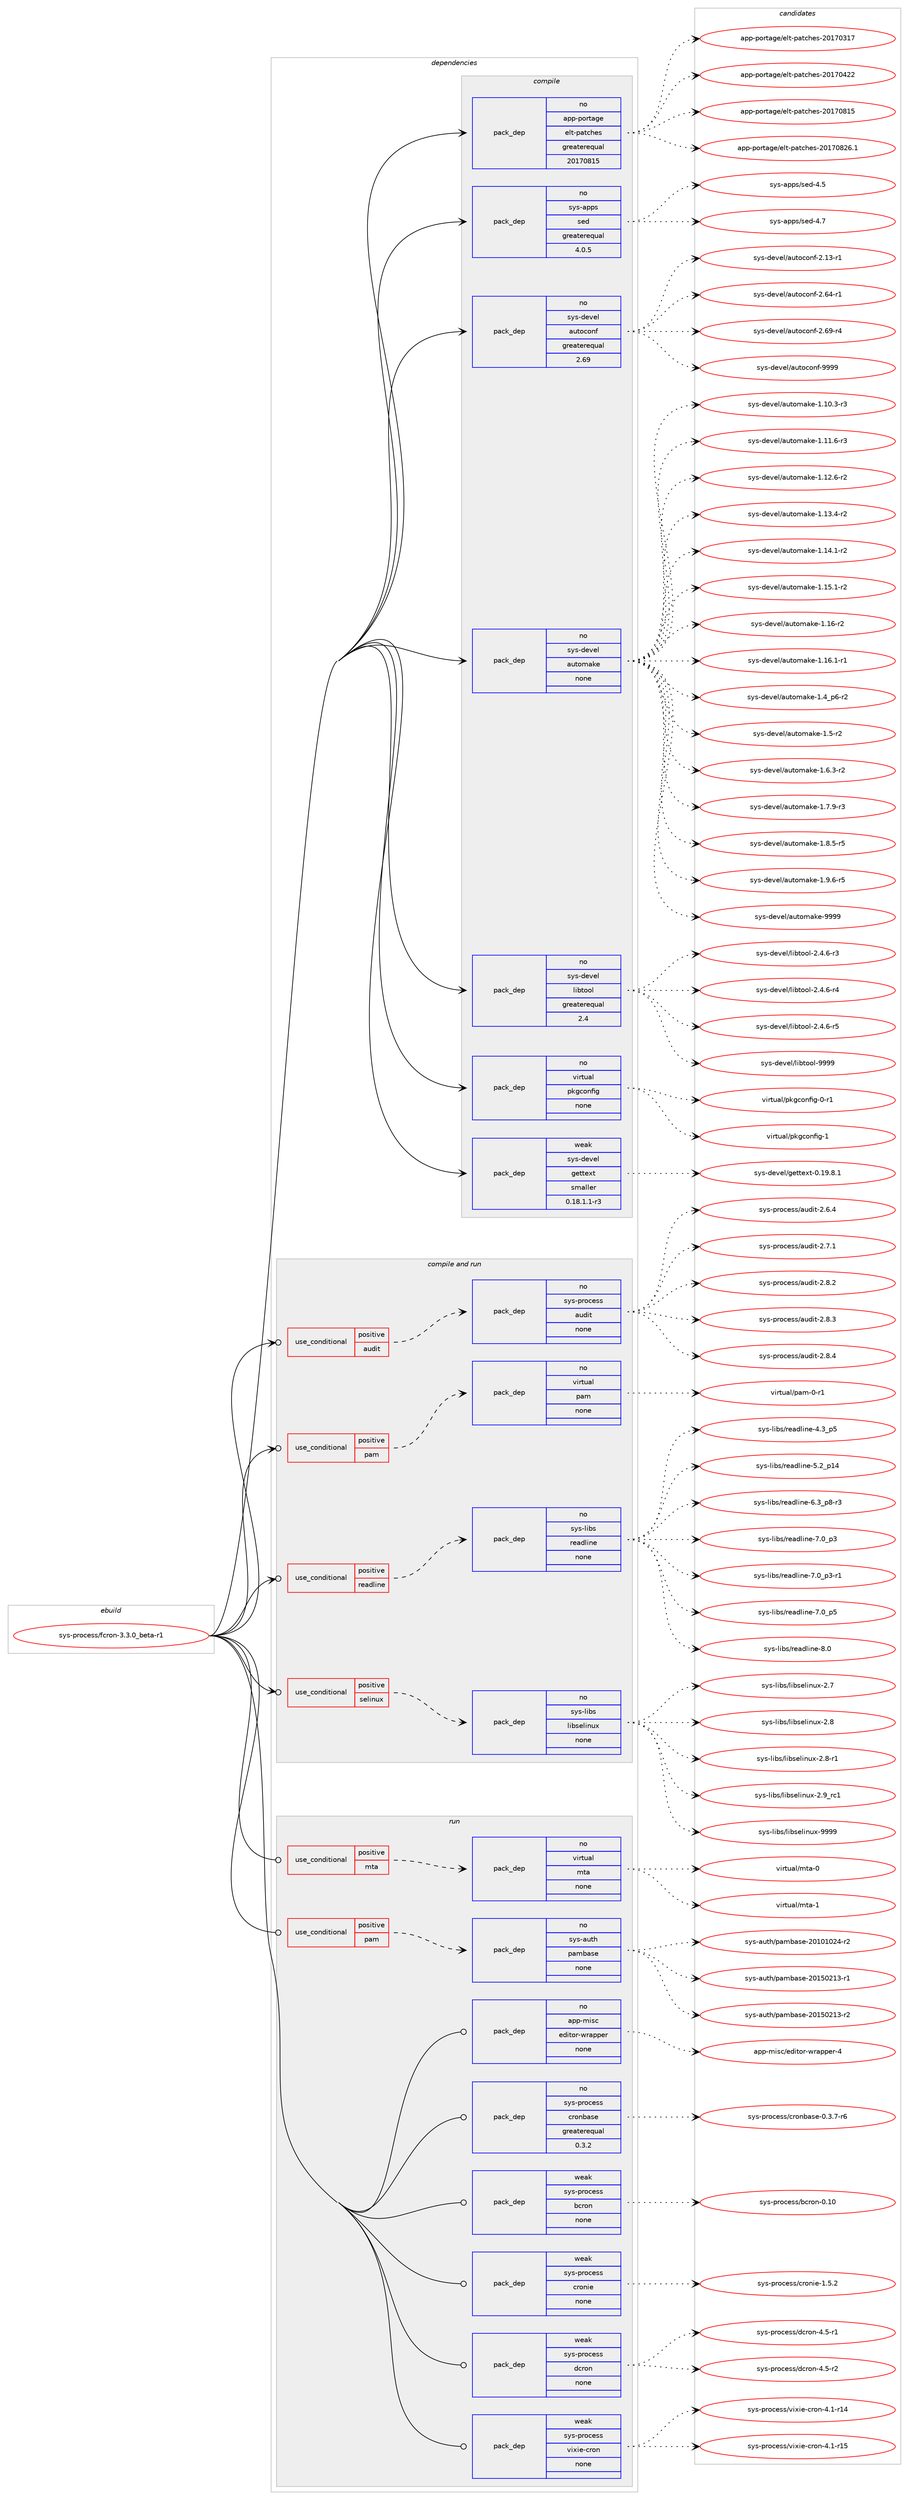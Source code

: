 digraph prolog {

# *************
# Graph options
# *************

newrank=true;
concentrate=true;
compound=true;
graph [rankdir=LR,fontname=Helvetica,fontsize=10,ranksep=1.5];#, ranksep=2.5, nodesep=0.2];
edge  [arrowhead=vee];
node  [fontname=Helvetica,fontsize=10];

# **********
# The ebuild
# **********

subgraph cluster_leftcol {
color=gray;
rank=same;
label=<<i>ebuild</i>>;
id [label="sys-process/fcron-3.3.0_beta-r1", color=red, width=4, href="../sys-process/fcron-3.3.0_beta-r1.svg"];
}

# ****************
# The dependencies
# ****************

subgraph cluster_midcol {
color=gray;
label=<<i>dependencies</i>>;
subgraph cluster_compile {
fillcolor="#eeeeee";
style=filled;
label=<<i>compile</i>>;
subgraph pack1249219 {
dependency1740470 [label=<<TABLE BORDER="0" CELLBORDER="1" CELLSPACING="0" CELLPADDING="4" WIDTH="220"><TR><TD ROWSPAN="6" CELLPADDING="30">pack_dep</TD></TR><TR><TD WIDTH="110">no</TD></TR><TR><TD>app-portage</TD></TR><TR><TD>elt-patches</TD></TR><TR><TD>greaterequal</TD></TR><TR><TD>20170815</TD></TR></TABLE>>, shape=none, color=blue];
}
id:e -> dependency1740470:w [weight=20,style="solid",arrowhead="vee"];
subgraph pack1249220 {
dependency1740471 [label=<<TABLE BORDER="0" CELLBORDER="1" CELLSPACING="0" CELLPADDING="4" WIDTH="220"><TR><TD ROWSPAN="6" CELLPADDING="30">pack_dep</TD></TR><TR><TD WIDTH="110">no</TD></TR><TR><TD>sys-apps</TD></TR><TR><TD>sed</TD></TR><TR><TD>greaterequal</TD></TR><TR><TD>4.0.5</TD></TR></TABLE>>, shape=none, color=blue];
}
id:e -> dependency1740471:w [weight=20,style="solid",arrowhead="vee"];
subgraph pack1249221 {
dependency1740472 [label=<<TABLE BORDER="0" CELLBORDER="1" CELLSPACING="0" CELLPADDING="4" WIDTH="220"><TR><TD ROWSPAN="6" CELLPADDING="30">pack_dep</TD></TR><TR><TD WIDTH="110">no</TD></TR><TR><TD>sys-devel</TD></TR><TR><TD>autoconf</TD></TR><TR><TD>greaterequal</TD></TR><TR><TD>2.69</TD></TR></TABLE>>, shape=none, color=blue];
}
id:e -> dependency1740472:w [weight=20,style="solid",arrowhead="vee"];
subgraph pack1249222 {
dependency1740473 [label=<<TABLE BORDER="0" CELLBORDER="1" CELLSPACING="0" CELLPADDING="4" WIDTH="220"><TR><TD ROWSPAN="6" CELLPADDING="30">pack_dep</TD></TR><TR><TD WIDTH="110">no</TD></TR><TR><TD>sys-devel</TD></TR><TR><TD>automake</TD></TR><TR><TD>none</TD></TR><TR><TD></TD></TR></TABLE>>, shape=none, color=blue];
}
id:e -> dependency1740473:w [weight=20,style="solid",arrowhead="vee"];
subgraph pack1249223 {
dependency1740474 [label=<<TABLE BORDER="0" CELLBORDER="1" CELLSPACING="0" CELLPADDING="4" WIDTH="220"><TR><TD ROWSPAN="6" CELLPADDING="30">pack_dep</TD></TR><TR><TD WIDTH="110">no</TD></TR><TR><TD>sys-devel</TD></TR><TR><TD>libtool</TD></TR><TR><TD>greaterequal</TD></TR><TR><TD>2.4</TD></TR></TABLE>>, shape=none, color=blue];
}
id:e -> dependency1740474:w [weight=20,style="solid",arrowhead="vee"];
subgraph pack1249224 {
dependency1740475 [label=<<TABLE BORDER="0" CELLBORDER="1" CELLSPACING="0" CELLPADDING="4" WIDTH="220"><TR><TD ROWSPAN="6" CELLPADDING="30">pack_dep</TD></TR><TR><TD WIDTH="110">no</TD></TR><TR><TD>virtual</TD></TR><TR><TD>pkgconfig</TD></TR><TR><TD>none</TD></TR><TR><TD></TD></TR></TABLE>>, shape=none, color=blue];
}
id:e -> dependency1740475:w [weight=20,style="solid",arrowhead="vee"];
subgraph pack1249225 {
dependency1740476 [label=<<TABLE BORDER="0" CELLBORDER="1" CELLSPACING="0" CELLPADDING="4" WIDTH="220"><TR><TD ROWSPAN="6" CELLPADDING="30">pack_dep</TD></TR><TR><TD WIDTH="110">weak</TD></TR><TR><TD>sys-devel</TD></TR><TR><TD>gettext</TD></TR><TR><TD>smaller</TD></TR><TR><TD>0.18.1.1-r3</TD></TR></TABLE>>, shape=none, color=blue];
}
id:e -> dependency1740476:w [weight=20,style="solid",arrowhead="vee"];
}
subgraph cluster_compileandrun {
fillcolor="#eeeeee";
style=filled;
label=<<i>compile and run</i>>;
subgraph cond462480 {
dependency1740477 [label=<<TABLE BORDER="0" CELLBORDER="1" CELLSPACING="0" CELLPADDING="4"><TR><TD ROWSPAN="3" CELLPADDING="10">use_conditional</TD></TR><TR><TD>positive</TD></TR><TR><TD>audit</TD></TR></TABLE>>, shape=none, color=red];
subgraph pack1249226 {
dependency1740478 [label=<<TABLE BORDER="0" CELLBORDER="1" CELLSPACING="0" CELLPADDING="4" WIDTH="220"><TR><TD ROWSPAN="6" CELLPADDING="30">pack_dep</TD></TR><TR><TD WIDTH="110">no</TD></TR><TR><TD>sys-process</TD></TR><TR><TD>audit</TD></TR><TR><TD>none</TD></TR><TR><TD></TD></TR></TABLE>>, shape=none, color=blue];
}
dependency1740477:e -> dependency1740478:w [weight=20,style="dashed",arrowhead="vee"];
}
id:e -> dependency1740477:w [weight=20,style="solid",arrowhead="odotvee"];
subgraph cond462481 {
dependency1740479 [label=<<TABLE BORDER="0" CELLBORDER="1" CELLSPACING="0" CELLPADDING="4"><TR><TD ROWSPAN="3" CELLPADDING="10">use_conditional</TD></TR><TR><TD>positive</TD></TR><TR><TD>pam</TD></TR></TABLE>>, shape=none, color=red];
subgraph pack1249227 {
dependency1740480 [label=<<TABLE BORDER="0" CELLBORDER="1" CELLSPACING="0" CELLPADDING="4" WIDTH="220"><TR><TD ROWSPAN="6" CELLPADDING="30">pack_dep</TD></TR><TR><TD WIDTH="110">no</TD></TR><TR><TD>virtual</TD></TR><TR><TD>pam</TD></TR><TR><TD>none</TD></TR><TR><TD></TD></TR></TABLE>>, shape=none, color=blue];
}
dependency1740479:e -> dependency1740480:w [weight=20,style="dashed",arrowhead="vee"];
}
id:e -> dependency1740479:w [weight=20,style="solid",arrowhead="odotvee"];
subgraph cond462482 {
dependency1740481 [label=<<TABLE BORDER="0" CELLBORDER="1" CELLSPACING="0" CELLPADDING="4"><TR><TD ROWSPAN="3" CELLPADDING="10">use_conditional</TD></TR><TR><TD>positive</TD></TR><TR><TD>readline</TD></TR></TABLE>>, shape=none, color=red];
subgraph pack1249228 {
dependency1740482 [label=<<TABLE BORDER="0" CELLBORDER="1" CELLSPACING="0" CELLPADDING="4" WIDTH="220"><TR><TD ROWSPAN="6" CELLPADDING="30">pack_dep</TD></TR><TR><TD WIDTH="110">no</TD></TR><TR><TD>sys-libs</TD></TR><TR><TD>readline</TD></TR><TR><TD>none</TD></TR><TR><TD></TD></TR></TABLE>>, shape=none, color=blue];
}
dependency1740481:e -> dependency1740482:w [weight=20,style="dashed",arrowhead="vee"];
}
id:e -> dependency1740481:w [weight=20,style="solid",arrowhead="odotvee"];
subgraph cond462483 {
dependency1740483 [label=<<TABLE BORDER="0" CELLBORDER="1" CELLSPACING="0" CELLPADDING="4"><TR><TD ROWSPAN="3" CELLPADDING="10">use_conditional</TD></TR><TR><TD>positive</TD></TR><TR><TD>selinux</TD></TR></TABLE>>, shape=none, color=red];
subgraph pack1249229 {
dependency1740484 [label=<<TABLE BORDER="0" CELLBORDER="1" CELLSPACING="0" CELLPADDING="4" WIDTH="220"><TR><TD ROWSPAN="6" CELLPADDING="30">pack_dep</TD></TR><TR><TD WIDTH="110">no</TD></TR><TR><TD>sys-libs</TD></TR><TR><TD>libselinux</TD></TR><TR><TD>none</TD></TR><TR><TD></TD></TR></TABLE>>, shape=none, color=blue];
}
dependency1740483:e -> dependency1740484:w [weight=20,style="dashed",arrowhead="vee"];
}
id:e -> dependency1740483:w [weight=20,style="solid",arrowhead="odotvee"];
}
subgraph cluster_run {
fillcolor="#eeeeee";
style=filled;
label=<<i>run</i>>;
subgraph cond462484 {
dependency1740485 [label=<<TABLE BORDER="0" CELLBORDER="1" CELLSPACING="0" CELLPADDING="4"><TR><TD ROWSPAN="3" CELLPADDING="10">use_conditional</TD></TR><TR><TD>positive</TD></TR><TR><TD>mta</TD></TR></TABLE>>, shape=none, color=red];
subgraph pack1249230 {
dependency1740486 [label=<<TABLE BORDER="0" CELLBORDER="1" CELLSPACING="0" CELLPADDING="4" WIDTH="220"><TR><TD ROWSPAN="6" CELLPADDING="30">pack_dep</TD></TR><TR><TD WIDTH="110">no</TD></TR><TR><TD>virtual</TD></TR><TR><TD>mta</TD></TR><TR><TD>none</TD></TR><TR><TD></TD></TR></TABLE>>, shape=none, color=blue];
}
dependency1740485:e -> dependency1740486:w [weight=20,style="dashed",arrowhead="vee"];
}
id:e -> dependency1740485:w [weight=20,style="solid",arrowhead="odot"];
subgraph cond462485 {
dependency1740487 [label=<<TABLE BORDER="0" CELLBORDER="1" CELLSPACING="0" CELLPADDING="4"><TR><TD ROWSPAN="3" CELLPADDING="10">use_conditional</TD></TR><TR><TD>positive</TD></TR><TR><TD>pam</TD></TR></TABLE>>, shape=none, color=red];
subgraph pack1249231 {
dependency1740488 [label=<<TABLE BORDER="0" CELLBORDER="1" CELLSPACING="0" CELLPADDING="4" WIDTH="220"><TR><TD ROWSPAN="6" CELLPADDING="30">pack_dep</TD></TR><TR><TD WIDTH="110">no</TD></TR><TR><TD>sys-auth</TD></TR><TR><TD>pambase</TD></TR><TR><TD>none</TD></TR><TR><TD></TD></TR></TABLE>>, shape=none, color=blue];
}
dependency1740487:e -> dependency1740488:w [weight=20,style="dashed",arrowhead="vee"];
}
id:e -> dependency1740487:w [weight=20,style="solid",arrowhead="odot"];
subgraph pack1249232 {
dependency1740489 [label=<<TABLE BORDER="0" CELLBORDER="1" CELLSPACING="0" CELLPADDING="4" WIDTH="220"><TR><TD ROWSPAN="6" CELLPADDING="30">pack_dep</TD></TR><TR><TD WIDTH="110">no</TD></TR><TR><TD>app-misc</TD></TR><TR><TD>editor-wrapper</TD></TR><TR><TD>none</TD></TR><TR><TD></TD></TR></TABLE>>, shape=none, color=blue];
}
id:e -> dependency1740489:w [weight=20,style="solid",arrowhead="odot"];
subgraph pack1249233 {
dependency1740490 [label=<<TABLE BORDER="0" CELLBORDER="1" CELLSPACING="0" CELLPADDING="4" WIDTH="220"><TR><TD ROWSPAN="6" CELLPADDING="30">pack_dep</TD></TR><TR><TD WIDTH="110">no</TD></TR><TR><TD>sys-process</TD></TR><TR><TD>cronbase</TD></TR><TR><TD>greaterequal</TD></TR><TR><TD>0.3.2</TD></TR></TABLE>>, shape=none, color=blue];
}
id:e -> dependency1740490:w [weight=20,style="solid",arrowhead="odot"];
subgraph pack1249234 {
dependency1740491 [label=<<TABLE BORDER="0" CELLBORDER="1" CELLSPACING="0" CELLPADDING="4" WIDTH="220"><TR><TD ROWSPAN="6" CELLPADDING="30">pack_dep</TD></TR><TR><TD WIDTH="110">weak</TD></TR><TR><TD>sys-process</TD></TR><TR><TD>bcron</TD></TR><TR><TD>none</TD></TR><TR><TD></TD></TR></TABLE>>, shape=none, color=blue];
}
id:e -> dependency1740491:w [weight=20,style="solid",arrowhead="odot"];
subgraph pack1249235 {
dependency1740492 [label=<<TABLE BORDER="0" CELLBORDER="1" CELLSPACING="0" CELLPADDING="4" WIDTH="220"><TR><TD ROWSPAN="6" CELLPADDING="30">pack_dep</TD></TR><TR><TD WIDTH="110">weak</TD></TR><TR><TD>sys-process</TD></TR><TR><TD>cronie</TD></TR><TR><TD>none</TD></TR><TR><TD></TD></TR></TABLE>>, shape=none, color=blue];
}
id:e -> dependency1740492:w [weight=20,style="solid",arrowhead="odot"];
subgraph pack1249236 {
dependency1740493 [label=<<TABLE BORDER="0" CELLBORDER="1" CELLSPACING="0" CELLPADDING="4" WIDTH="220"><TR><TD ROWSPAN="6" CELLPADDING="30">pack_dep</TD></TR><TR><TD WIDTH="110">weak</TD></TR><TR><TD>sys-process</TD></TR><TR><TD>dcron</TD></TR><TR><TD>none</TD></TR><TR><TD></TD></TR></TABLE>>, shape=none, color=blue];
}
id:e -> dependency1740493:w [weight=20,style="solid",arrowhead="odot"];
subgraph pack1249237 {
dependency1740494 [label=<<TABLE BORDER="0" CELLBORDER="1" CELLSPACING="0" CELLPADDING="4" WIDTH="220"><TR><TD ROWSPAN="6" CELLPADDING="30">pack_dep</TD></TR><TR><TD WIDTH="110">weak</TD></TR><TR><TD>sys-process</TD></TR><TR><TD>vixie-cron</TD></TR><TR><TD>none</TD></TR><TR><TD></TD></TR></TABLE>>, shape=none, color=blue];
}
id:e -> dependency1740494:w [weight=20,style="solid",arrowhead="odot"];
}
}

# **************
# The candidates
# **************

subgraph cluster_choices {
rank=same;
color=gray;
label=<<i>candidates</i>>;

subgraph choice1249219 {
color=black;
nodesep=1;
choice97112112451121111141169710310147101108116451129711699104101115455048495548514955 [label="app-portage/elt-patches-20170317", color=red, width=4,href="../app-portage/elt-patches-20170317.svg"];
choice97112112451121111141169710310147101108116451129711699104101115455048495548525050 [label="app-portage/elt-patches-20170422", color=red, width=4,href="../app-portage/elt-patches-20170422.svg"];
choice97112112451121111141169710310147101108116451129711699104101115455048495548564953 [label="app-portage/elt-patches-20170815", color=red, width=4,href="../app-portage/elt-patches-20170815.svg"];
choice971121124511211111411697103101471011081164511297116991041011154550484955485650544649 [label="app-portage/elt-patches-20170826.1", color=red, width=4,href="../app-portage/elt-patches-20170826.1.svg"];
dependency1740470:e -> choice97112112451121111141169710310147101108116451129711699104101115455048495548514955:w [style=dotted,weight="100"];
dependency1740470:e -> choice97112112451121111141169710310147101108116451129711699104101115455048495548525050:w [style=dotted,weight="100"];
dependency1740470:e -> choice97112112451121111141169710310147101108116451129711699104101115455048495548564953:w [style=dotted,weight="100"];
dependency1740470:e -> choice971121124511211111411697103101471011081164511297116991041011154550484955485650544649:w [style=dotted,weight="100"];
}
subgraph choice1249220 {
color=black;
nodesep=1;
choice11512111545971121121154711510110045524653 [label="sys-apps/sed-4.5", color=red, width=4,href="../sys-apps/sed-4.5.svg"];
choice11512111545971121121154711510110045524655 [label="sys-apps/sed-4.7", color=red, width=4,href="../sys-apps/sed-4.7.svg"];
dependency1740471:e -> choice11512111545971121121154711510110045524653:w [style=dotted,weight="100"];
dependency1740471:e -> choice11512111545971121121154711510110045524655:w [style=dotted,weight="100"];
}
subgraph choice1249221 {
color=black;
nodesep=1;
choice1151211154510010111810110847971171161119911111010245504649514511449 [label="sys-devel/autoconf-2.13-r1", color=red, width=4,href="../sys-devel/autoconf-2.13-r1.svg"];
choice1151211154510010111810110847971171161119911111010245504654524511449 [label="sys-devel/autoconf-2.64-r1", color=red, width=4,href="../sys-devel/autoconf-2.64-r1.svg"];
choice1151211154510010111810110847971171161119911111010245504654574511452 [label="sys-devel/autoconf-2.69-r4", color=red, width=4,href="../sys-devel/autoconf-2.69-r4.svg"];
choice115121115451001011181011084797117116111991111101024557575757 [label="sys-devel/autoconf-9999", color=red, width=4,href="../sys-devel/autoconf-9999.svg"];
dependency1740472:e -> choice1151211154510010111810110847971171161119911111010245504649514511449:w [style=dotted,weight="100"];
dependency1740472:e -> choice1151211154510010111810110847971171161119911111010245504654524511449:w [style=dotted,weight="100"];
dependency1740472:e -> choice1151211154510010111810110847971171161119911111010245504654574511452:w [style=dotted,weight="100"];
dependency1740472:e -> choice115121115451001011181011084797117116111991111101024557575757:w [style=dotted,weight="100"];
}
subgraph choice1249222 {
color=black;
nodesep=1;
choice11512111545100101118101108479711711611110997107101454946494846514511451 [label="sys-devel/automake-1.10.3-r3", color=red, width=4,href="../sys-devel/automake-1.10.3-r3.svg"];
choice11512111545100101118101108479711711611110997107101454946494946544511451 [label="sys-devel/automake-1.11.6-r3", color=red, width=4,href="../sys-devel/automake-1.11.6-r3.svg"];
choice11512111545100101118101108479711711611110997107101454946495046544511450 [label="sys-devel/automake-1.12.6-r2", color=red, width=4,href="../sys-devel/automake-1.12.6-r2.svg"];
choice11512111545100101118101108479711711611110997107101454946495146524511450 [label="sys-devel/automake-1.13.4-r2", color=red, width=4,href="../sys-devel/automake-1.13.4-r2.svg"];
choice11512111545100101118101108479711711611110997107101454946495246494511450 [label="sys-devel/automake-1.14.1-r2", color=red, width=4,href="../sys-devel/automake-1.14.1-r2.svg"];
choice11512111545100101118101108479711711611110997107101454946495346494511450 [label="sys-devel/automake-1.15.1-r2", color=red, width=4,href="../sys-devel/automake-1.15.1-r2.svg"];
choice1151211154510010111810110847971171161111099710710145494649544511450 [label="sys-devel/automake-1.16-r2", color=red, width=4,href="../sys-devel/automake-1.16-r2.svg"];
choice11512111545100101118101108479711711611110997107101454946495446494511449 [label="sys-devel/automake-1.16.1-r1", color=red, width=4,href="../sys-devel/automake-1.16.1-r1.svg"];
choice115121115451001011181011084797117116111109971071014549465295112544511450 [label="sys-devel/automake-1.4_p6-r2", color=red, width=4,href="../sys-devel/automake-1.4_p6-r2.svg"];
choice11512111545100101118101108479711711611110997107101454946534511450 [label="sys-devel/automake-1.5-r2", color=red, width=4,href="../sys-devel/automake-1.5-r2.svg"];
choice115121115451001011181011084797117116111109971071014549465446514511450 [label="sys-devel/automake-1.6.3-r2", color=red, width=4,href="../sys-devel/automake-1.6.3-r2.svg"];
choice115121115451001011181011084797117116111109971071014549465546574511451 [label="sys-devel/automake-1.7.9-r3", color=red, width=4,href="../sys-devel/automake-1.7.9-r3.svg"];
choice115121115451001011181011084797117116111109971071014549465646534511453 [label="sys-devel/automake-1.8.5-r5", color=red, width=4,href="../sys-devel/automake-1.8.5-r5.svg"];
choice115121115451001011181011084797117116111109971071014549465746544511453 [label="sys-devel/automake-1.9.6-r5", color=red, width=4,href="../sys-devel/automake-1.9.6-r5.svg"];
choice115121115451001011181011084797117116111109971071014557575757 [label="sys-devel/automake-9999", color=red, width=4,href="../sys-devel/automake-9999.svg"];
dependency1740473:e -> choice11512111545100101118101108479711711611110997107101454946494846514511451:w [style=dotted,weight="100"];
dependency1740473:e -> choice11512111545100101118101108479711711611110997107101454946494946544511451:w [style=dotted,weight="100"];
dependency1740473:e -> choice11512111545100101118101108479711711611110997107101454946495046544511450:w [style=dotted,weight="100"];
dependency1740473:e -> choice11512111545100101118101108479711711611110997107101454946495146524511450:w [style=dotted,weight="100"];
dependency1740473:e -> choice11512111545100101118101108479711711611110997107101454946495246494511450:w [style=dotted,weight="100"];
dependency1740473:e -> choice11512111545100101118101108479711711611110997107101454946495346494511450:w [style=dotted,weight="100"];
dependency1740473:e -> choice1151211154510010111810110847971171161111099710710145494649544511450:w [style=dotted,weight="100"];
dependency1740473:e -> choice11512111545100101118101108479711711611110997107101454946495446494511449:w [style=dotted,weight="100"];
dependency1740473:e -> choice115121115451001011181011084797117116111109971071014549465295112544511450:w [style=dotted,weight="100"];
dependency1740473:e -> choice11512111545100101118101108479711711611110997107101454946534511450:w [style=dotted,weight="100"];
dependency1740473:e -> choice115121115451001011181011084797117116111109971071014549465446514511450:w [style=dotted,weight="100"];
dependency1740473:e -> choice115121115451001011181011084797117116111109971071014549465546574511451:w [style=dotted,weight="100"];
dependency1740473:e -> choice115121115451001011181011084797117116111109971071014549465646534511453:w [style=dotted,weight="100"];
dependency1740473:e -> choice115121115451001011181011084797117116111109971071014549465746544511453:w [style=dotted,weight="100"];
dependency1740473:e -> choice115121115451001011181011084797117116111109971071014557575757:w [style=dotted,weight="100"];
}
subgraph choice1249223 {
color=black;
nodesep=1;
choice1151211154510010111810110847108105981161111111084550465246544511451 [label="sys-devel/libtool-2.4.6-r3", color=red, width=4,href="../sys-devel/libtool-2.4.6-r3.svg"];
choice1151211154510010111810110847108105981161111111084550465246544511452 [label="sys-devel/libtool-2.4.6-r4", color=red, width=4,href="../sys-devel/libtool-2.4.6-r4.svg"];
choice1151211154510010111810110847108105981161111111084550465246544511453 [label="sys-devel/libtool-2.4.6-r5", color=red, width=4,href="../sys-devel/libtool-2.4.6-r5.svg"];
choice1151211154510010111810110847108105981161111111084557575757 [label="sys-devel/libtool-9999", color=red, width=4,href="../sys-devel/libtool-9999.svg"];
dependency1740474:e -> choice1151211154510010111810110847108105981161111111084550465246544511451:w [style=dotted,weight="100"];
dependency1740474:e -> choice1151211154510010111810110847108105981161111111084550465246544511452:w [style=dotted,weight="100"];
dependency1740474:e -> choice1151211154510010111810110847108105981161111111084550465246544511453:w [style=dotted,weight="100"];
dependency1740474:e -> choice1151211154510010111810110847108105981161111111084557575757:w [style=dotted,weight="100"];
}
subgraph choice1249224 {
color=black;
nodesep=1;
choice11810511411611797108471121071039911111010210510345484511449 [label="virtual/pkgconfig-0-r1", color=red, width=4,href="../virtual/pkgconfig-0-r1.svg"];
choice1181051141161179710847112107103991111101021051034549 [label="virtual/pkgconfig-1", color=red, width=4,href="../virtual/pkgconfig-1.svg"];
dependency1740475:e -> choice11810511411611797108471121071039911111010210510345484511449:w [style=dotted,weight="100"];
dependency1740475:e -> choice1181051141161179710847112107103991111101021051034549:w [style=dotted,weight="100"];
}
subgraph choice1249225 {
color=black;
nodesep=1;
choice1151211154510010111810110847103101116116101120116454846495746564649 [label="sys-devel/gettext-0.19.8.1", color=red, width=4,href="../sys-devel/gettext-0.19.8.1.svg"];
dependency1740476:e -> choice1151211154510010111810110847103101116116101120116454846495746564649:w [style=dotted,weight="100"];
}
subgraph choice1249226 {
color=black;
nodesep=1;
choice11512111545112114111991011151154797117100105116455046544652 [label="sys-process/audit-2.6.4", color=red, width=4,href="../sys-process/audit-2.6.4.svg"];
choice11512111545112114111991011151154797117100105116455046554649 [label="sys-process/audit-2.7.1", color=red, width=4,href="../sys-process/audit-2.7.1.svg"];
choice11512111545112114111991011151154797117100105116455046564650 [label="sys-process/audit-2.8.2", color=red, width=4,href="../sys-process/audit-2.8.2.svg"];
choice11512111545112114111991011151154797117100105116455046564651 [label="sys-process/audit-2.8.3", color=red, width=4,href="../sys-process/audit-2.8.3.svg"];
choice11512111545112114111991011151154797117100105116455046564652 [label="sys-process/audit-2.8.4", color=red, width=4,href="../sys-process/audit-2.8.4.svg"];
dependency1740478:e -> choice11512111545112114111991011151154797117100105116455046544652:w [style=dotted,weight="100"];
dependency1740478:e -> choice11512111545112114111991011151154797117100105116455046554649:w [style=dotted,weight="100"];
dependency1740478:e -> choice11512111545112114111991011151154797117100105116455046564650:w [style=dotted,weight="100"];
dependency1740478:e -> choice11512111545112114111991011151154797117100105116455046564651:w [style=dotted,weight="100"];
dependency1740478:e -> choice11512111545112114111991011151154797117100105116455046564652:w [style=dotted,weight="100"];
}
subgraph choice1249227 {
color=black;
nodesep=1;
choice11810511411611797108471129710945484511449 [label="virtual/pam-0-r1", color=red, width=4,href="../virtual/pam-0-r1.svg"];
dependency1740480:e -> choice11810511411611797108471129710945484511449:w [style=dotted,weight="100"];
}
subgraph choice1249228 {
color=black;
nodesep=1;
choice11512111545108105981154711410197100108105110101455246519511253 [label="sys-libs/readline-4.3_p5", color=red, width=4,href="../sys-libs/readline-4.3_p5.svg"];
choice1151211154510810598115471141019710010810511010145534650951124952 [label="sys-libs/readline-5.2_p14", color=red, width=4,href="../sys-libs/readline-5.2_p14.svg"];
choice115121115451081059811547114101971001081051101014554465195112564511451 [label="sys-libs/readline-6.3_p8-r3", color=red, width=4,href="../sys-libs/readline-6.3_p8-r3.svg"];
choice11512111545108105981154711410197100108105110101455546489511251 [label="sys-libs/readline-7.0_p3", color=red, width=4,href="../sys-libs/readline-7.0_p3.svg"];
choice115121115451081059811547114101971001081051101014555464895112514511449 [label="sys-libs/readline-7.0_p3-r1", color=red, width=4,href="../sys-libs/readline-7.0_p3-r1.svg"];
choice11512111545108105981154711410197100108105110101455546489511253 [label="sys-libs/readline-7.0_p5", color=red, width=4,href="../sys-libs/readline-7.0_p5.svg"];
choice1151211154510810598115471141019710010810511010145564648 [label="sys-libs/readline-8.0", color=red, width=4,href="../sys-libs/readline-8.0.svg"];
dependency1740482:e -> choice11512111545108105981154711410197100108105110101455246519511253:w [style=dotted,weight="100"];
dependency1740482:e -> choice1151211154510810598115471141019710010810511010145534650951124952:w [style=dotted,weight="100"];
dependency1740482:e -> choice115121115451081059811547114101971001081051101014554465195112564511451:w [style=dotted,weight="100"];
dependency1740482:e -> choice11512111545108105981154711410197100108105110101455546489511251:w [style=dotted,weight="100"];
dependency1740482:e -> choice115121115451081059811547114101971001081051101014555464895112514511449:w [style=dotted,weight="100"];
dependency1740482:e -> choice11512111545108105981154711410197100108105110101455546489511253:w [style=dotted,weight="100"];
dependency1740482:e -> choice1151211154510810598115471141019710010810511010145564648:w [style=dotted,weight="100"];
}
subgraph choice1249229 {
color=black;
nodesep=1;
choice1151211154510810598115471081059811510110810511011712045504655 [label="sys-libs/libselinux-2.7", color=red, width=4,href="../sys-libs/libselinux-2.7.svg"];
choice1151211154510810598115471081059811510110810511011712045504656 [label="sys-libs/libselinux-2.8", color=red, width=4,href="../sys-libs/libselinux-2.8.svg"];
choice11512111545108105981154710810598115101108105110117120455046564511449 [label="sys-libs/libselinux-2.8-r1", color=red, width=4,href="../sys-libs/libselinux-2.8-r1.svg"];
choice1151211154510810598115471081059811510110810511011712045504657951149949 [label="sys-libs/libselinux-2.9_rc1", color=red, width=4,href="../sys-libs/libselinux-2.9_rc1.svg"];
choice115121115451081059811547108105981151011081051101171204557575757 [label="sys-libs/libselinux-9999", color=red, width=4,href="../sys-libs/libselinux-9999.svg"];
dependency1740484:e -> choice1151211154510810598115471081059811510110810511011712045504655:w [style=dotted,weight="100"];
dependency1740484:e -> choice1151211154510810598115471081059811510110810511011712045504656:w [style=dotted,weight="100"];
dependency1740484:e -> choice11512111545108105981154710810598115101108105110117120455046564511449:w [style=dotted,weight="100"];
dependency1740484:e -> choice1151211154510810598115471081059811510110810511011712045504657951149949:w [style=dotted,weight="100"];
dependency1740484:e -> choice115121115451081059811547108105981151011081051101171204557575757:w [style=dotted,weight="100"];
}
subgraph choice1249230 {
color=black;
nodesep=1;
choice1181051141161179710847109116974548 [label="virtual/mta-0", color=red, width=4,href="../virtual/mta-0.svg"];
choice1181051141161179710847109116974549 [label="virtual/mta-1", color=red, width=4,href="../virtual/mta-1.svg"];
dependency1740486:e -> choice1181051141161179710847109116974548:w [style=dotted,weight="100"];
dependency1740486:e -> choice1181051141161179710847109116974549:w [style=dotted,weight="100"];
}
subgraph choice1249231 {
color=black;
nodesep=1;
choice1151211154597117116104471129710998971151014550484948494850524511450 [label="sys-auth/pambase-20101024-r2", color=red, width=4,href="../sys-auth/pambase-20101024-r2.svg"];
choice1151211154597117116104471129710998971151014550484953485049514511449 [label="sys-auth/pambase-20150213-r1", color=red, width=4,href="../sys-auth/pambase-20150213-r1.svg"];
choice1151211154597117116104471129710998971151014550484953485049514511450 [label="sys-auth/pambase-20150213-r2", color=red, width=4,href="../sys-auth/pambase-20150213-r2.svg"];
dependency1740488:e -> choice1151211154597117116104471129710998971151014550484948494850524511450:w [style=dotted,weight="100"];
dependency1740488:e -> choice1151211154597117116104471129710998971151014550484953485049514511449:w [style=dotted,weight="100"];
dependency1740488:e -> choice1151211154597117116104471129710998971151014550484953485049514511450:w [style=dotted,weight="100"];
}
subgraph choice1249232 {
color=black;
nodesep=1;
choice9711211245109105115994710110010511611111445119114971121121011144552 [label="app-misc/editor-wrapper-4", color=red, width=4,href="../app-misc/editor-wrapper-4.svg"];
dependency1740489:e -> choice9711211245109105115994710110010511611111445119114971121121011144552:w [style=dotted,weight="100"];
}
subgraph choice1249233 {
color=black;
nodesep=1;
choice1151211154511211411199101115115479911411111098971151014548465146554511454 [label="sys-process/cronbase-0.3.7-r6", color=red, width=4,href="../sys-process/cronbase-0.3.7-r6.svg"];
dependency1740490:e -> choice1151211154511211411199101115115479911411111098971151014548465146554511454:w [style=dotted,weight="100"];
}
subgraph choice1249234 {
color=black;
nodesep=1;
choice11512111545112114111991011151154798991141111104548464948 [label="sys-process/bcron-0.10", color=red, width=4,href="../sys-process/bcron-0.10.svg"];
dependency1740491:e -> choice11512111545112114111991011151154798991141111104548464948:w [style=dotted,weight="100"];
}
subgraph choice1249235 {
color=black;
nodesep=1;
choice11512111545112114111991011151154799114111110105101454946534650 [label="sys-process/cronie-1.5.2", color=red, width=4,href="../sys-process/cronie-1.5.2.svg"];
dependency1740492:e -> choice11512111545112114111991011151154799114111110105101454946534650:w [style=dotted,weight="100"];
}
subgraph choice1249236 {
color=black;
nodesep=1;
choice11512111545112114111991011151154710099114111110455246534511449 [label="sys-process/dcron-4.5-r1", color=red, width=4,href="../sys-process/dcron-4.5-r1.svg"];
choice11512111545112114111991011151154710099114111110455246534511450 [label="sys-process/dcron-4.5-r2", color=red, width=4,href="../sys-process/dcron-4.5-r2.svg"];
dependency1740493:e -> choice11512111545112114111991011151154710099114111110455246534511449:w [style=dotted,weight="100"];
dependency1740493:e -> choice11512111545112114111991011151154710099114111110455246534511450:w [style=dotted,weight="100"];
}
subgraph choice1249237 {
color=black;
nodesep=1;
choice115121115451121141119910111511547118105120105101459911411111045524649451144952 [label="sys-process/vixie-cron-4.1-r14", color=red, width=4,href="../sys-process/vixie-cron-4.1-r14.svg"];
choice115121115451121141119910111511547118105120105101459911411111045524649451144953 [label="sys-process/vixie-cron-4.1-r15", color=red, width=4,href="../sys-process/vixie-cron-4.1-r15.svg"];
dependency1740494:e -> choice115121115451121141119910111511547118105120105101459911411111045524649451144952:w [style=dotted,weight="100"];
dependency1740494:e -> choice115121115451121141119910111511547118105120105101459911411111045524649451144953:w [style=dotted,weight="100"];
}
}

}
